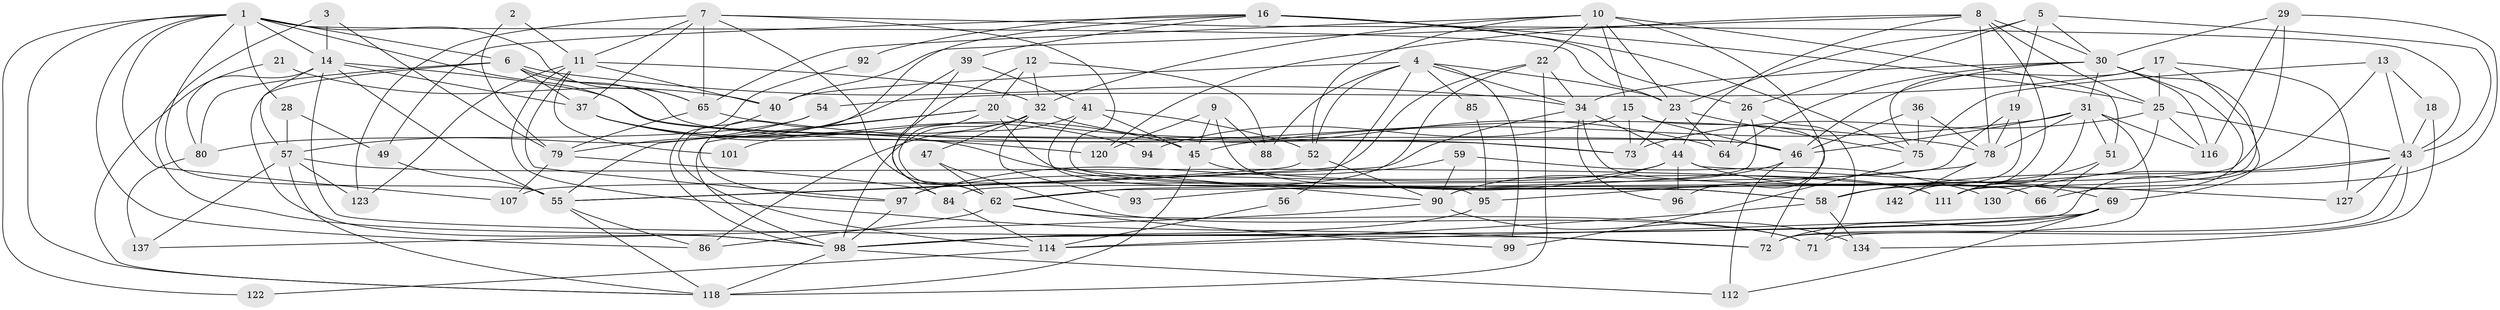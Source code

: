 // original degree distribution, {8: 0.02112676056338028, 2: 0.15492957746478872, 3: 0.23943661971830985, 4: 0.28169014084507044, 6: 0.09154929577464789, 5: 0.176056338028169, 7: 0.035211267605633804}
// Generated by graph-tools (version 1.1) at 2025/11/02/27/25 16:11:20]
// undirected, 90 vertices, 227 edges
graph export_dot {
graph [start="1"]
  node [color=gray90,style=filled];
  1 [super="+50"];
  2;
  3;
  4 [super="+113"];
  5 [super="+24"];
  6 [super="+89"];
  7 [super="+124"];
  8 [super="+63"];
  9 [super="+100"];
  10 [super="+77"];
  11 [super="+48"];
  12;
  13;
  14 [super="+53"];
  15 [super="+27"];
  16 [super="+104"];
  17 [super="+140"];
  18;
  19 [super="+109"];
  20;
  21;
  22 [super="+38"];
  23 [super="+61"];
  25 [super="+67"];
  26 [super="+42"];
  28;
  29 [super="+76"];
  30 [super="+33"];
  31 [super="+35"];
  32 [super="+83"];
  34 [super="+82"];
  36;
  37 [super="+102"];
  39 [super="+132"];
  40 [super="+139"];
  41;
  43 [super="+74"];
  44 [super="+60"];
  45 [super="+131"];
  46 [super="+135"];
  47;
  49;
  51;
  52 [super="+126"];
  54;
  55 [super="+119"];
  56;
  57 [super="+68"];
  58 [super="+70"];
  59;
  62 [super="+128"];
  64;
  65 [super="+108"];
  66;
  69 [super="+81"];
  71;
  72 [super="+106"];
  73 [super="+115"];
  75 [super="+110"];
  78 [super="+91"];
  79 [super="+87"];
  80 [super="+121"];
  84;
  85;
  86 [super="+117"];
  88;
  90 [super="+105"];
  92;
  93;
  94;
  95;
  96;
  97 [super="+141"];
  98 [super="+129"];
  99 [super="+103"];
  101;
  107;
  111;
  112 [super="+133"];
  114 [super="+136"];
  116;
  118 [super="+138"];
  120;
  122;
  123 [super="+125"];
  127;
  130;
  134;
  137;
  142;
  1 -- 65;
  1 -- 6;
  1 -- 14;
  1 -- 107;
  1 -- 86;
  1 -- 122;
  1 -- 23;
  1 -- 28;
  1 -- 55;
  1 -- 73;
  1 -- 118;
  2 -- 11;
  2 -- 79;
  3 -- 98;
  3 -- 79;
  3 -- 14;
  4 -- 34;
  4 -- 85;
  4 -- 40;
  4 -- 56;
  4 -- 88;
  4 -- 23;
  4 -- 52;
  4 -- 99;
  5 -- 19;
  5 -- 23;
  5 -- 43;
  5 -- 30;
  5 -- 26;
  6 -- 34;
  6 -- 46;
  6 -- 80;
  6 -- 65;
  6 -- 98;
  6 -- 37;
  7 -- 37;
  7 -- 65;
  7 -- 11;
  7 -- 58;
  7 -- 43;
  7 -- 62;
  7 -- 123;
  8 -- 142;
  8 -- 40;
  8 -- 120;
  8 -- 78;
  8 -- 44;
  8 -- 25;
  8 -- 30;
  9 -- 66 [weight=2];
  9 -- 120;
  9 -- 88;
  9 -- 45;
  10 -- 32;
  10 -- 51;
  10 -- 96;
  10 -- 23;
  10 -- 22;
  10 -- 15;
  10 -- 52;
  10 -- 65;
  11 -- 72;
  11 -- 40;
  11 -- 97;
  11 -- 101;
  11 -- 32;
  11 -- 123;
  12 -- 20;
  12 -- 84;
  12 -- 88;
  12 -- 32;
  13 -- 18;
  13 -- 43;
  13 -- 75;
  13 -- 98;
  14 -- 37;
  14 -- 55;
  14 -- 72;
  14 -- 80;
  14 -- 46;
  14 -- 57;
  15 -- 94;
  15 -- 46 [weight=2];
  15 -- 72;
  15 -- 73;
  16 -- 49;
  16 -- 26;
  16 -- 39;
  16 -- 92;
  16 -- 75 [weight=2];
  16 -- 97;
  16 -- 25;
  17 -- 54;
  17 -- 25;
  17 -- 127;
  17 -- 75;
  17 -- 111;
  18 -- 134;
  18 -- 43;
  19 -- 107;
  19 -- 58;
  19 -- 78;
  20 -- 55;
  20 -- 73;
  20 -- 58;
  20 -- 98;
  20 -- 62;
  21 -- 118;
  21 -- 40;
  22 -- 62;
  22 -- 34;
  22 -- 55;
  22 -- 118;
  23 -- 64;
  23 -- 75;
  23 -- 73;
  25 -- 73;
  25 -- 84;
  25 -- 116;
  25 -- 43;
  26 -- 71;
  26 -- 64;
  26 -- 62;
  28 -- 57;
  28 -- 49;
  29 -- 30;
  29 -- 66;
  29 -- 90;
  29 -- 116;
  30 -- 111;
  30 -- 34;
  30 -- 31;
  30 -- 64;
  30 -- 116;
  30 -- 46;
  30 -- 69;
  31 -- 51;
  31 -- 116;
  31 -- 46;
  31 -- 78;
  31 -- 111;
  31 -- 72;
  31 -- 45;
  32 -- 98;
  32 -- 101;
  32 -- 64;
  32 -- 93;
  32 -- 47;
  34 -- 96;
  34 -- 66;
  34 -- 55;
  34 -- 44;
  36 -- 75;
  36 -- 46;
  36 -- 78;
  37 -- 120;
  37 -- 94;
  37 -- 90;
  37 -- 45;
  39 -- 41;
  39 -- 79;
  39 -- 62;
  40 -- 114;
  41 -- 95;
  41 -- 86;
  41 -- 45;
  41 -- 52;
  43 -- 127;
  43 -- 58;
  43 -- 71;
  43 -- 130;
  43 -- 72;
  44 -- 69;
  44 -- 93;
  44 -- 127;
  44 -- 96;
  44 -- 97;
  45 -- 111;
  45 -- 118;
  46 -- 90;
  46 -- 112;
  47 -- 71;
  47 -- 62;
  49 -- 55;
  51 -- 111;
  51 -- 66;
  52 -- 90;
  52 -- 55;
  54 -- 80;
  54 -- 57;
  55 -- 86;
  55 -- 118;
  56 -- 114;
  57 -- 118;
  57 -- 123;
  57 -- 137;
  57 -- 111;
  58 -- 134;
  58 -- 114;
  59 -- 97;
  59 -- 130;
  59 -- 90;
  62 -- 71;
  62 -- 99;
  62 -- 86;
  65 -- 79;
  65 -- 78;
  69 -- 98;
  69 -- 112;
  69 -- 114;
  69 -- 72;
  75 -- 99;
  78 -- 142;
  78 -- 95;
  79 -- 84;
  79 -- 107;
  80 -- 137;
  84 -- 114;
  85 -- 95;
  90 -- 137;
  90 -- 134;
  92 -- 98;
  95 -- 98;
  97 -- 98;
  98 -- 118 [weight=2];
  98 -- 112;
  114 -- 122;
}
